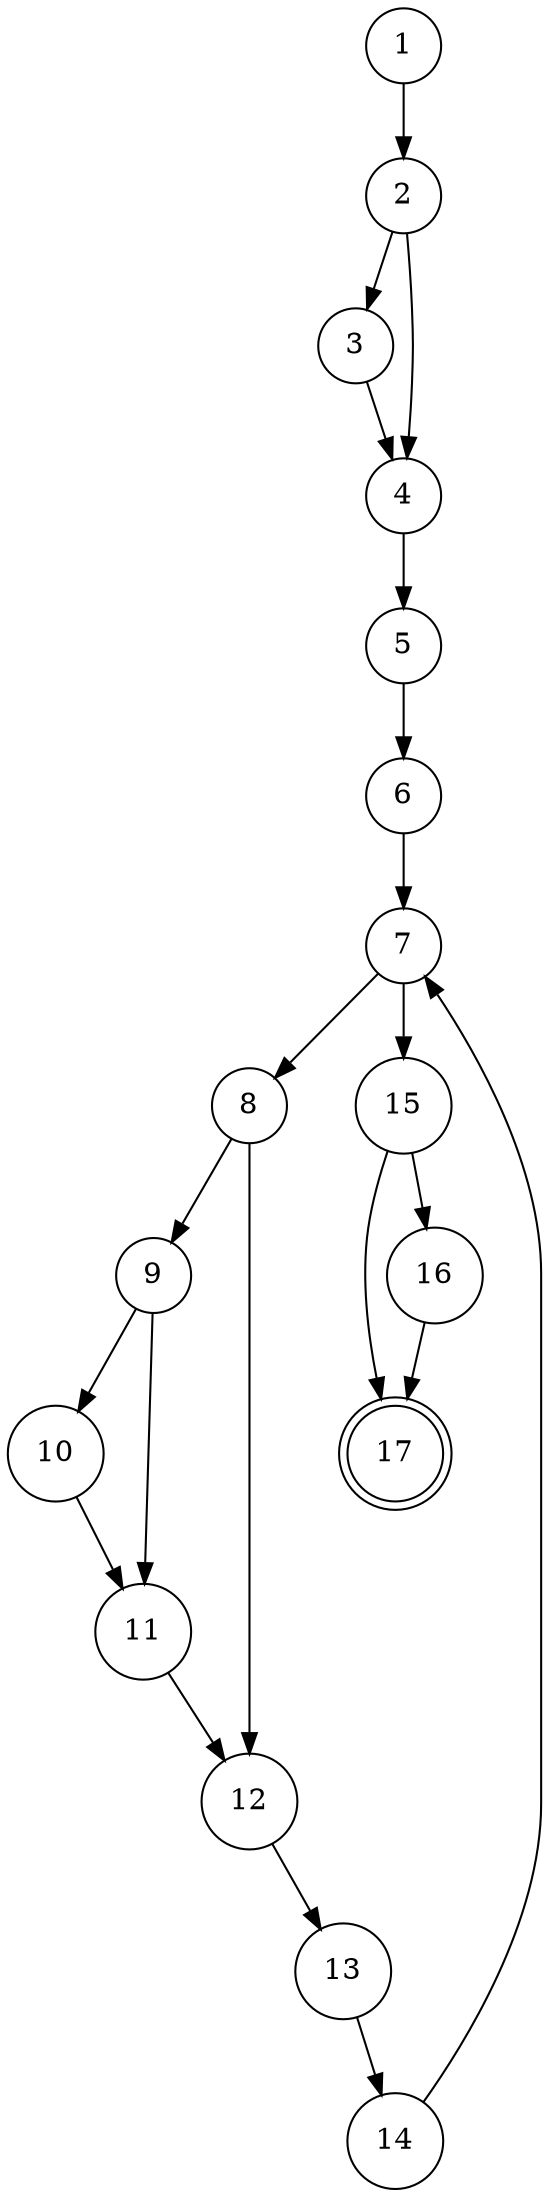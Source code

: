 digraph cfg{
node [shape = doublecircle] 17;
node [shape = circle];
/* definition of threadIdx.x at 1 */
/* definition of threadIdx.y at 1 */
/* definition of threadIdx.z at 1 */
/* definition of blockIdx.x at 1 */
/* definition of blockIdx.y at 1 */
/* definition of blockIdx.z at 1 */
/* definition of blockDim.x at 1 */
/* definition of blockDim.y at 1 */
/* definition of blockDim.z at 1 */
/* definition of gridDim.x at 1 */
/* definition of gridDim.y at 1 */
/* definition of gridDim.z at 1 */
/* definition of sdata at 1 */
/* definition of sdata at 3 */
/* definition of s at 6 */
/* definition of s at 6 */
/* definition of sdata at 10 */
/* definition of g_odata at 16 */
/* definition of g_data at 1 */
/* definition of g_odata at 1 */
/* definition of N at 1 */
/* definition of tid at 1 */
/* definition of i at 1 */
/* cusage of threadIdx.x at 1 */
/* cusage of blockIdx.x at 1 */
/* cusage of blockDim.x at 1 */
/* cusage of threadIdx.x at 1 */
/* cusage of tid at 1 */
/* cusage of g_data at 3 */
/* cusage of tid at 3 */
/* cusage of i at 3 */
/* cusage of blockDim.x at 6 */
/* cusage of s at 14 */
/* cusage of i at 8 */
/* cusage of s at 8 */
/* cusage of tid at 9 */
/* cusage of tid at 9 */
/* cusage of s at 9 */
/* cusage of sdata at 10 */
/* cusage of tid at 10 */
/* cusage of tid at 10 */
/* cusage of s at 10 */
/* cusage of tid at 15 */
/* cusage of sdata at 16 */
/* cusage of blockIdx.x at 16 */
/* pusage of i at 2 */
/* pusage of i at 2 */
/* pusage of N at 2 */
/* pusage of N at 2 */
/* pusage of s at 7 */
/* pusage of s at 7 */
/* pusage of tid at 8 */
/* pusage of tid at 8 */
/* pusage of s at 8 */
/* pusage of s at 8 */
/* pusage of N at 8 */
/* pusage of N at 8 */
/* pusage of sdata at 9 */
/* pusage of sdata at 9 */
/* pusage of sdata at 9 */
/* pusage of sdata at 9 */
/* susage of d_a at 17 */
/* susage of d_b at 17 */
/* m_recv.0 of d_a at 1 */
/* m_recv.0 of d_b at 1 */
/* m_recv.0 of N at 1 */
/* m_send.0 of d_a at 17 */
/* m_send.0 of d_b at 17 */
/* global of d_a at 0 */
/* global of d_b at 0 */
/* global of N at 0 */
/* global of d_b at 0 */
/* global of d_c at 0 */
/* global of limit at 0 */
/* global of d_a at 0 */
/* global of d_b at 0 */
/* global of N at 0 */
/* global of d_b at 0 */
/* global of d_c at 0 */
/* global of limit at 0 */
/* shared of sdata at 0 */
/* shared of sdata at 0 */
1 -> 2;
2 -> 3;
3 -> 4;
2 -> 4;
4 -> 5;
5 -> 6;
6 -> 7;
7 -> 8;
8 -> 9;
9 -> 10;
10 -> 11;
9 -> 11;
11 -> 12;
8 -> 12;
12 -> 13;
13 -> 14;
14 -> 7;
7 -> 15;
15 -> 16;
16 -> 17;
15 -> 17;
}
